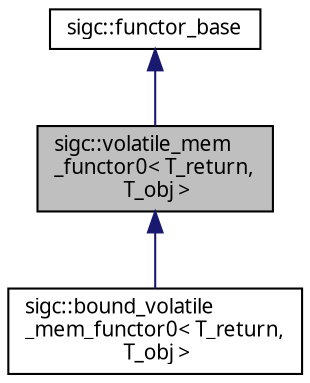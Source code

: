 digraph "sigc::volatile_mem_functor0&lt; T_return, T_obj &gt;"
{
  edge [fontname="Sans",fontsize="10",labelfontname="Sans",labelfontsize="10"];
  node [fontname="Sans",fontsize="10",shape=record];
  Node1 [label="sigc::volatile_mem\l_functor0\< T_return,\l T_obj \>",height=0.2,width=0.4,color="black", fillcolor="grey75", style="filled" fontcolor="black"];
  Node2 -> Node1 [dir="back",color="midnightblue",fontsize="10",style="solid",fontname="Sans"];
  Node2 [label="sigc::functor_base",height=0.2,width=0.4,color="black", fillcolor="white", style="filled",URL="$structsigc_1_1functor__base.html",tooltip="A hint to the compiler."];
  Node1 -> Node3 [dir="back",color="midnightblue",fontsize="10",style="solid",fontname="Sans"];
  Node3 [label="sigc::bound_volatile\l_mem_functor0\< T_return,\l T_obj \>",height=0.2,width=0.4,color="black", fillcolor="white", style="filled",URL="$classsigc_1_1bound__volatile__mem__functor0.html",tooltip="bound_volatile_mem_functor0 encapsulates a volatile method with 0 arguments and an object instance..."];
}
